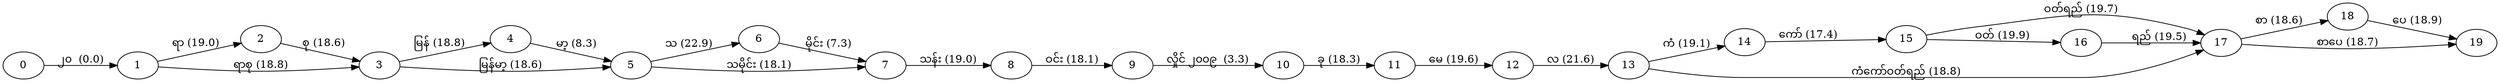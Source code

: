 digraph DAG {
  rankdir=LR;
  0 -> 1 [label="၂၀  (0.0)"];
  1 -> 2 [label="ရာ (19.0)"];
  1 -> 3 [label="ရာစု (18.8)"];
  2 -> 3 [label="စု (18.6)"];
  3 -> 4 [label="မြန် (18.8)"];
  3 -> 5 [label="မြန်မာ့ (18.6)"];
  4 -> 5 [label="မာ့ (8.3)"];
  5 -> 6 [label="သ (22.9)"];
  5 -> 7 [label="သမိုင်း (18.1)"];
  6 -> 7 [label="မိုင်း (7.3)"];
  7 -> 8 [label="သန်း (19.0)"];
  8 -> 9 [label="ဝင်း (18.1)"];
  9 -> 10 [label="လှိုင် ၂၀၀၉  (3.3)"];
  10 -> 11 [label="ခု (18.3)"];
  11 -> 12 [label="မေ (19.6)"];
  12 -> 13 [label="လ (21.6)"];
  13 -> 14 [label="ကံ (19.1)"];
  13 -> 17 [label="ကံကော်ဝတ်ရည် (18.8)"];
  14 -> 15 [label="ကော် (17.4)"];
  15 -> 16 [label="ဝတ် (19.9)"];
  15 -> 17 [label="ဝတ်ရည် (19.7)"];
  16 -> 17 [label="ရည် (19.5)"];
  17 -> 18 [label="စာ (18.6)"];
  17 -> 19 [label="စာပေ (18.7)"];
  18 -> 19 [label="ပေ (18.9)"];
}